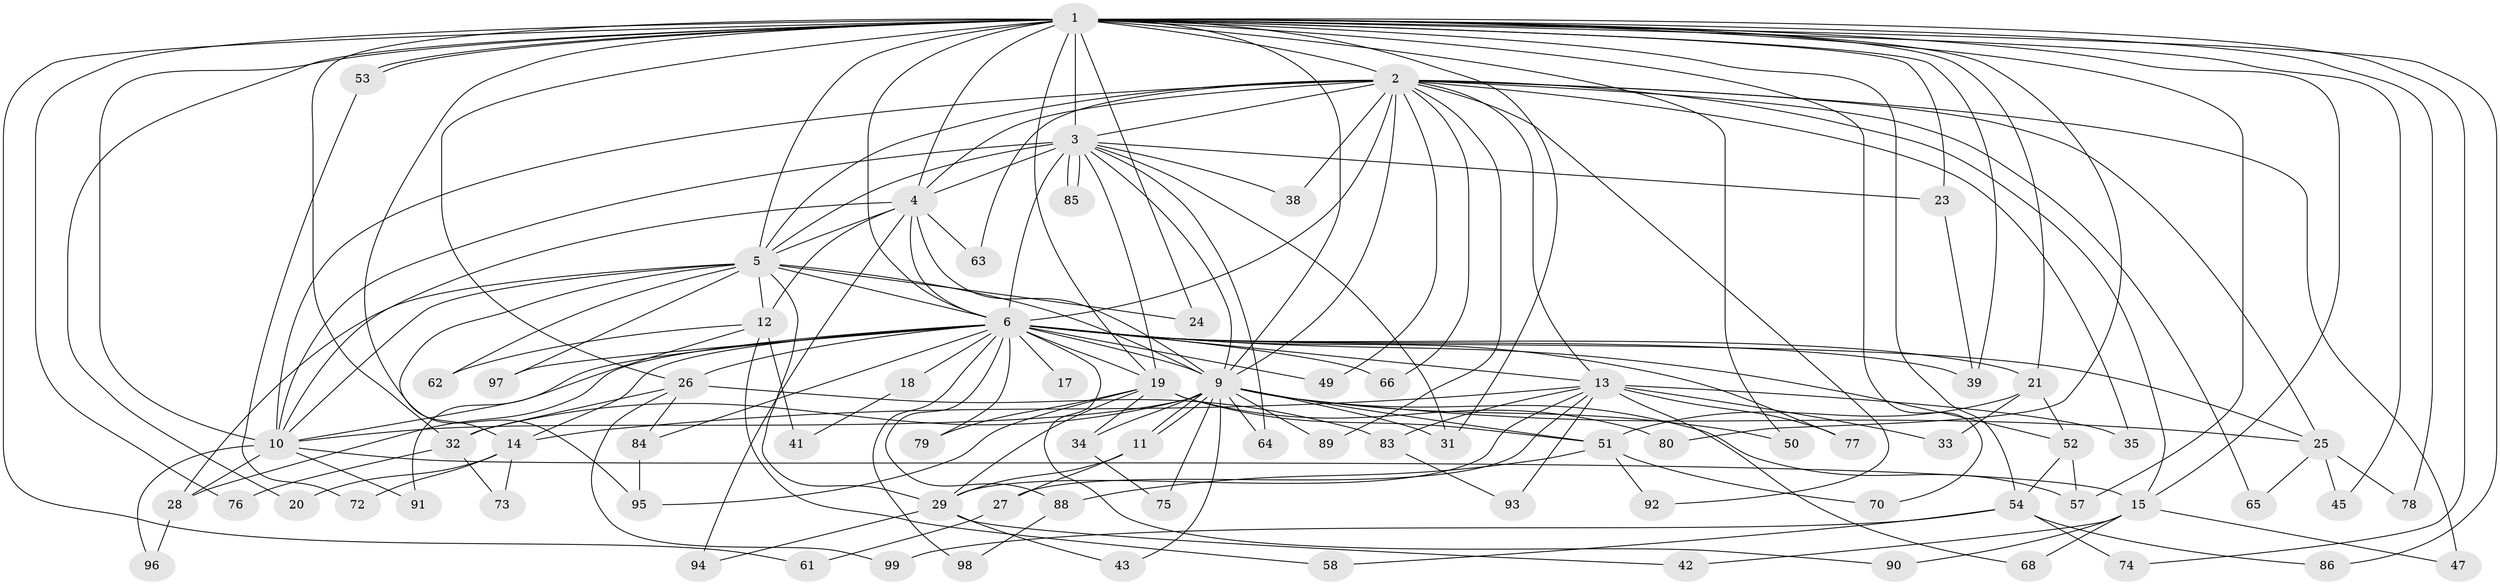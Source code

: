 // original degree distribution, {23: 0.02, 22: 0.01, 16: 0.02, 12: 0.01, 21: 0.02, 20: 0.01, 13: 0.01, 4: 0.06, 9: 0.01, 11: 0.01, 6: 0.04, 7: 0.02, 3: 0.17, 2: 0.55, 5: 0.04}
// Generated by graph-tools (version 1.1) at 2025/38/02/21/25 10:38:53]
// undirected, 78 vertices, 179 edges
graph export_dot {
graph [start="1"]
  node [color=gray90,style=filled];
  1 [super="+8"];
  2 [super="+87"];
  3 [super="+37"];
  4 [super="+16"];
  5;
  6 [super="+7"];
  9 [super="+22"];
  10 [super="+81"];
  11;
  12 [super="+30"];
  13 [super="+59"];
  14 [super="+48"];
  15 [super="+69"];
  17;
  18;
  19 [super="+40"];
  20;
  21;
  23;
  24;
  25 [super="+44"];
  26 [super="+55"];
  27;
  28 [super="+36"];
  29 [super="+46"];
  31;
  32 [super="+56"];
  33;
  34;
  35;
  38;
  39 [super="+71"];
  41;
  42;
  43;
  45;
  47;
  49;
  50;
  51 [super="+60"];
  52 [super="+67"];
  53;
  54;
  57 [super="+82"];
  58;
  61;
  62;
  63;
  64;
  65;
  66;
  68;
  70;
  72;
  73;
  74;
  75;
  76;
  77;
  78;
  79;
  80;
  83;
  84;
  85;
  86;
  88;
  89;
  90;
  91;
  92;
  93;
  94;
  95 [super="+100"];
  96;
  97;
  98;
  99;
  1 -- 2 [weight=2];
  1 -- 3 [weight=2];
  1 -- 4 [weight=2];
  1 -- 5 [weight=2];
  1 -- 6 [weight=4];
  1 -- 9 [weight=2];
  1 -- 10 [weight=2];
  1 -- 21;
  1 -- 24;
  1 -- 32 [weight=2];
  1 -- 39;
  1 -- 45;
  1 -- 53;
  1 -- 53;
  1 -- 54;
  1 -- 61;
  1 -- 70;
  1 -- 76;
  1 -- 78;
  1 -- 74;
  1 -- 80;
  1 -- 20;
  1 -- 86;
  1 -- 23;
  1 -- 26;
  1 -- 31;
  1 -- 50;
  1 -- 57;
  1 -- 95;
  1 -- 19;
  1 -- 15;
  2 -- 3;
  2 -- 4;
  2 -- 5;
  2 -- 6 [weight=3];
  2 -- 9;
  2 -- 10;
  2 -- 13;
  2 -- 15;
  2 -- 25;
  2 -- 35;
  2 -- 38;
  2 -- 47;
  2 -- 49;
  2 -- 63;
  2 -- 65;
  2 -- 66;
  2 -- 89;
  2 -- 92;
  3 -- 4;
  3 -- 5;
  3 -- 6 [weight=2];
  3 -- 9;
  3 -- 10;
  3 -- 19;
  3 -- 23;
  3 -- 38;
  3 -- 64;
  3 -- 85;
  3 -- 85;
  3 -- 31;
  4 -- 5;
  4 -- 6 [weight=2];
  4 -- 9;
  4 -- 10;
  4 -- 12 [weight=2];
  4 -- 94;
  4 -- 63;
  5 -- 6 [weight=2];
  5 -- 9;
  5 -- 10;
  5 -- 12;
  5 -- 24;
  5 -- 28;
  5 -- 62;
  5 -- 97;
  5 -- 14;
  5 -- 29;
  6 -- 9 [weight=3];
  6 -- 10 [weight=3];
  6 -- 14;
  6 -- 17 [weight=2];
  6 -- 21;
  6 -- 26;
  6 -- 49;
  6 -- 52 [weight=2];
  6 -- 84;
  6 -- 97;
  6 -- 98;
  6 -- 66;
  6 -- 13;
  6 -- 77;
  6 -- 79;
  6 -- 18;
  6 -- 19;
  6 -- 88;
  6 -- 90;
  6 -- 28;
  6 -- 25;
  6 -- 39;
  9 -- 10;
  9 -- 11;
  9 -- 11;
  9 -- 25;
  9 -- 31;
  9 -- 32;
  9 -- 34;
  9 -- 50;
  9 -- 51;
  9 -- 57;
  9 -- 64;
  9 -- 75;
  9 -- 89;
  9 -- 43;
  10 -- 15;
  10 -- 28;
  10 -- 96;
  10 -- 91;
  11 -- 27;
  11 -- 29;
  12 -- 41;
  12 -- 58;
  12 -- 62;
  12 -- 91;
  13 -- 14;
  13 -- 27;
  13 -- 33;
  13 -- 35;
  13 -- 68;
  13 -- 77;
  13 -- 83;
  13 -- 93;
  13 -- 29;
  14 -- 20;
  14 -- 72;
  14 -- 73;
  15 -- 42;
  15 -- 47;
  15 -- 68;
  15 -- 90;
  18 -- 41;
  19 -- 29;
  19 -- 34;
  19 -- 95;
  19 -- 80;
  19 -- 51;
  19 -- 79;
  21 -- 33;
  21 -- 51;
  21 -- 52;
  23 -- 39;
  25 -- 65;
  25 -- 45;
  25 -- 78;
  26 -- 83;
  26 -- 32;
  26 -- 99;
  26 -- 84;
  27 -- 61;
  28 -- 96;
  29 -- 42;
  29 -- 43;
  29 -- 94;
  32 -- 76;
  32 -- 73;
  34 -- 75;
  51 -- 70;
  51 -- 88;
  51 -- 92;
  52 -- 54;
  52 -- 57;
  53 -- 72;
  54 -- 58;
  54 -- 74;
  54 -- 86;
  54 -- 99;
  83 -- 93;
  84 -- 95;
  88 -- 98;
}

